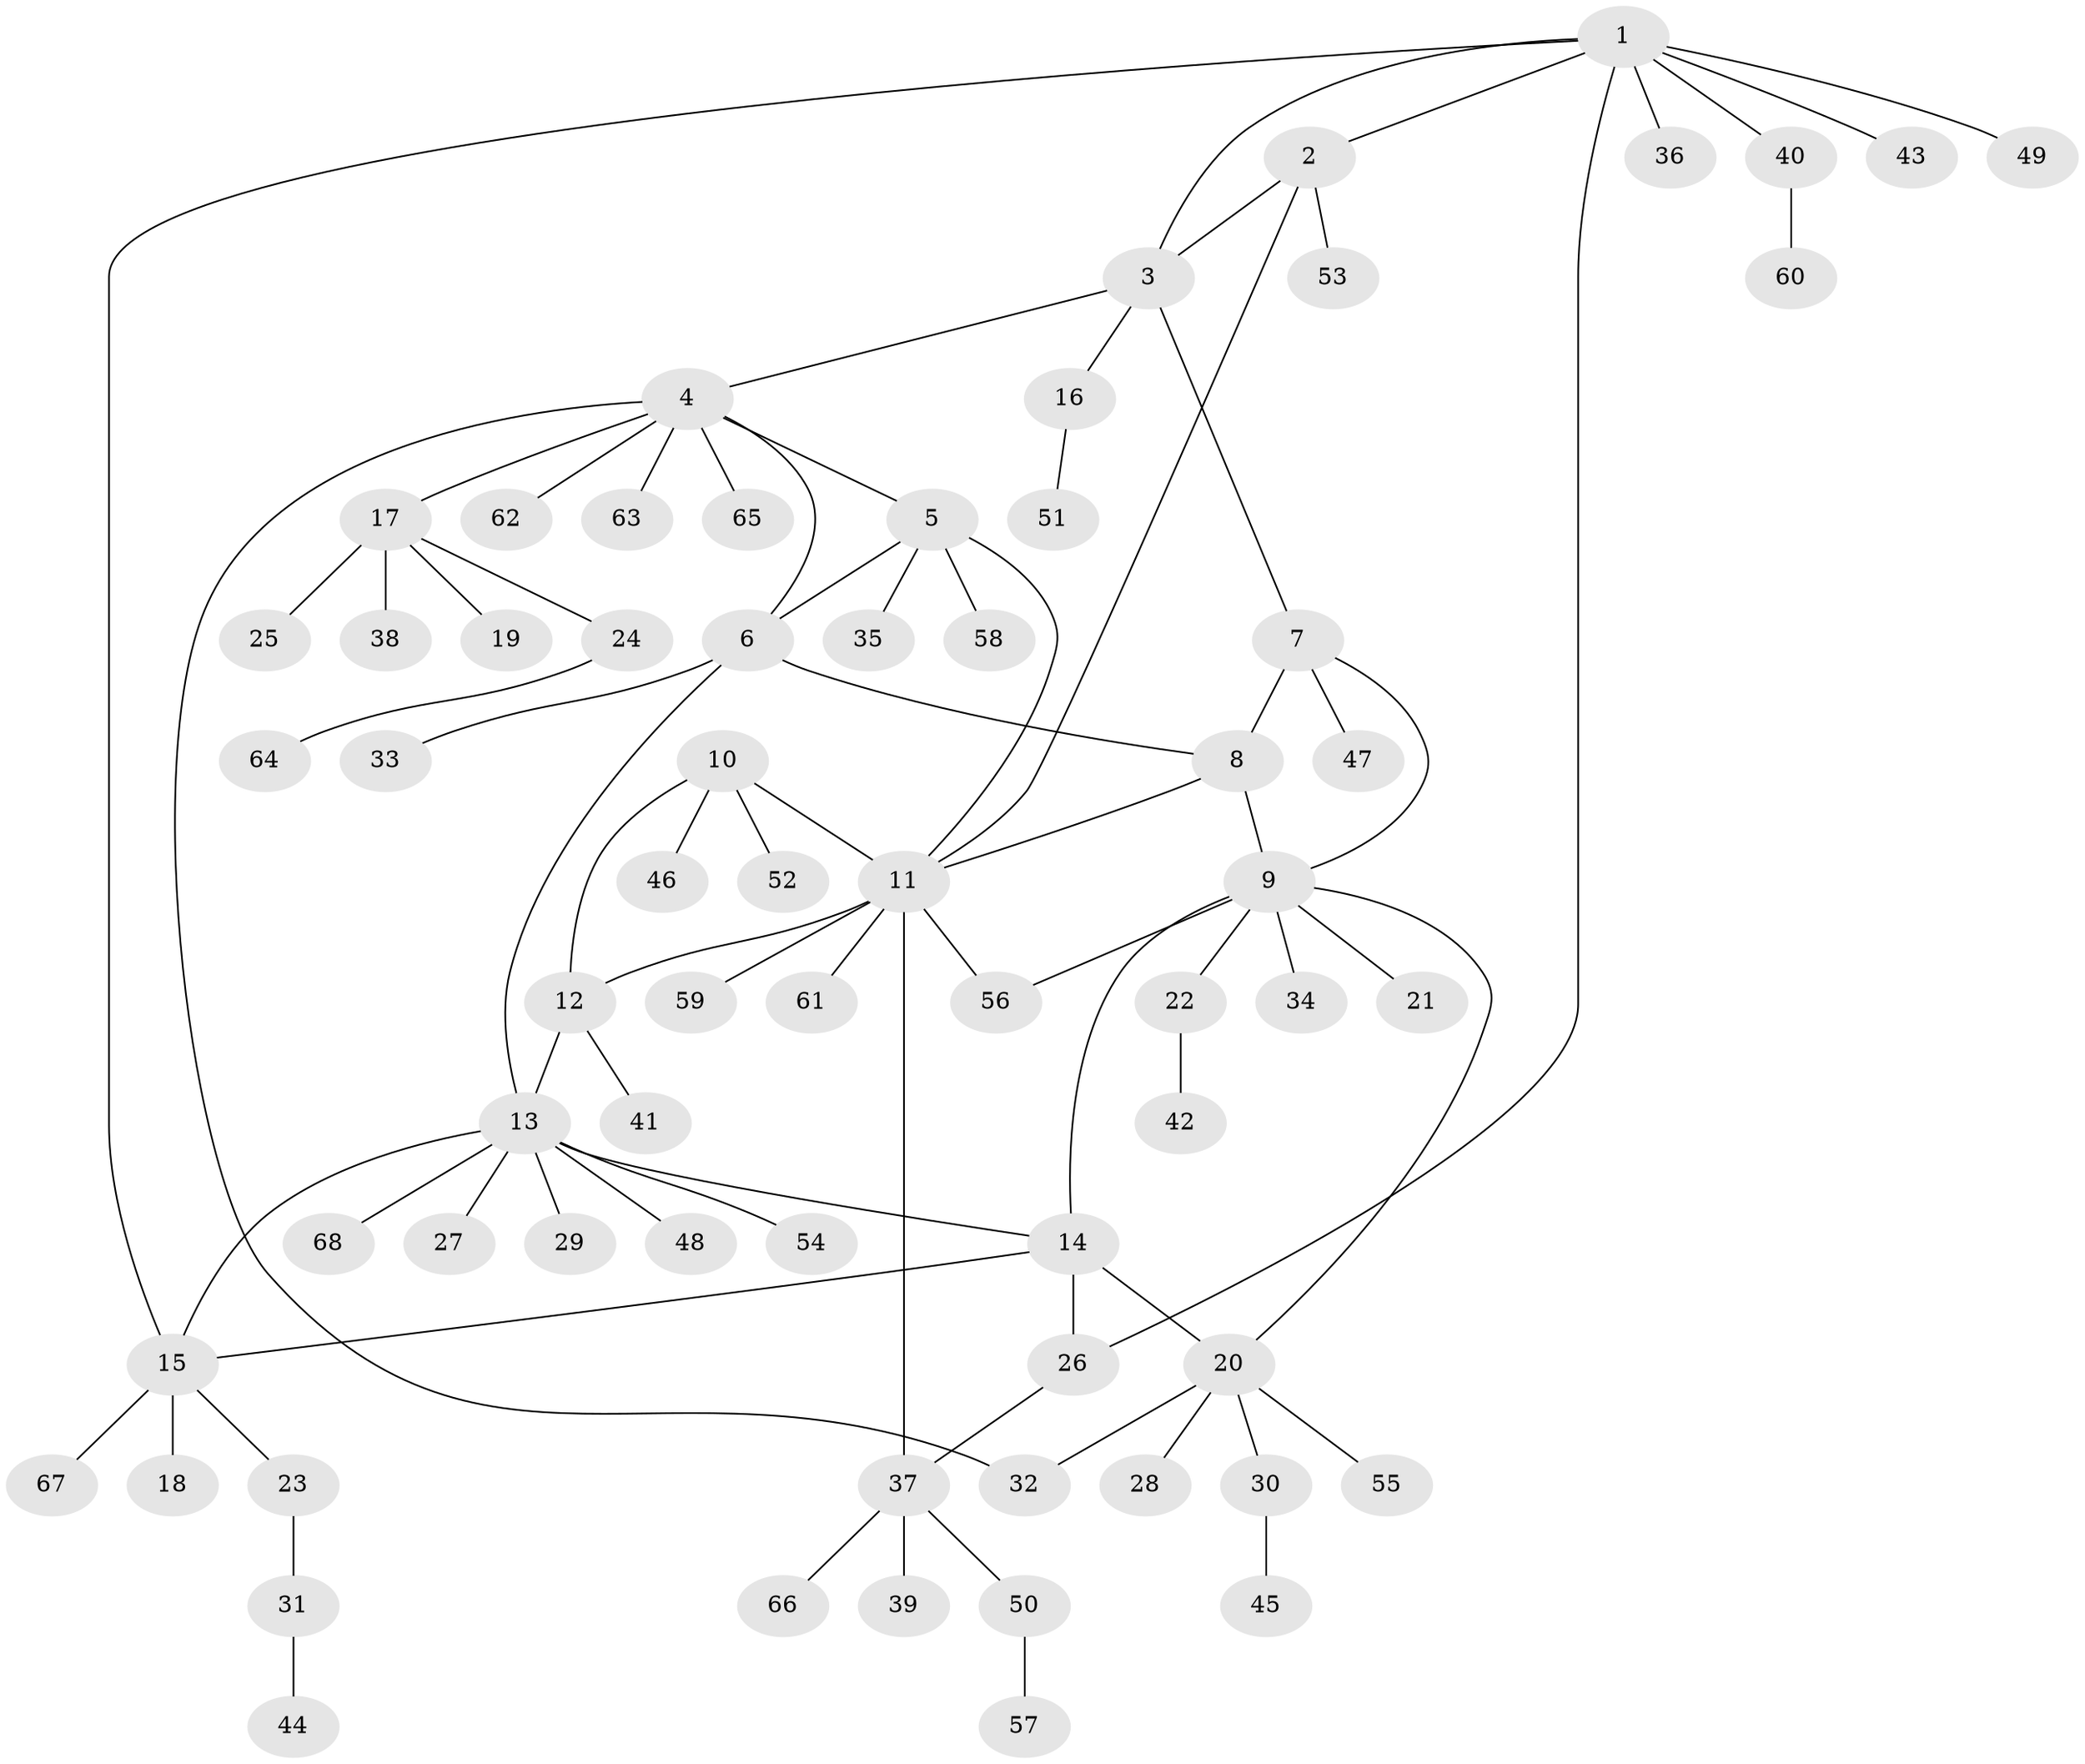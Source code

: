 // Generated by graph-tools (version 1.1) at 2025/15/03/09/25 04:15:46]
// undirected, 68 vertices, 83 edges
graph export_dot {
graph [start="1"]
  node [color=gray90,style=filled];
  1;
  2;
  3;
  4;
  5;
  6;
  7;
  8;
  9;
  10;
  11;
  12;
  13;
  14;
  15;
  16;
  17;
  18;
  19;
  20;
  21;
  22;
  23;
  24;
  25;
  26;
  27;
  28;
  29;
  30;
  31;
  32;
  33;
  34;
  35;
  36;
  37;
  38;
  39;
  40;
  41;
  42;
  43;
  44;
  45;
  46;
  47;
  48;
  49;
  50;
  51;
  52;
  53;
  54;
  55;
  56;
  57;
  58;
  59;
  60;
  61;
  62;
  63;
  64;
  65;
  66;
  67;
  68;
  1 -- 2;
  1 -- 3;
  1 -- 15;
  1 -- 26;
  1 -- 36;
  1 -- 40;
  1 -- 43;
  1 -- 49;
  2 -- 3;
  2 -- 11;
  2 -- 53;
  3 -- 4;
  3 -- 7;
  3 -- 16;
  4 -- 5;
  4 -- 6;
  4 -- 17;
  4 -- 32;
  4 -- 62;
  4 -- 63;
  4 -- 65;
  5 -- 6;
  5 -- 11;
  5 -- 35;
  5 -- 58;
  6 -- 8;
  6 -- 13;
  6 -- 33;
  7 -- 8;
  7 -- 9;
  7 -- 47;
  8 -- 9;
  8 -- 11;
  9 -- 14;
  9 -- 20;
  9 -- 21;
  9 -- 22;
  9 -- 34;
  9 -- 56;
  10 -- 11;
  10 -- 12;
  10 -- 46;
  10 -- 52;
  11 -- 12;
  11 -- 37;
  11 -- 56;
  11 -- 59;
  11 -- 61;
  12 -- 13;
  12 -- 41;
  13 -- 14;
  13 -- 15;
  13 -- 27;
  13 -- 29;
  13 -- 48;
  13 -- 54;
  13 -- 68;
  14 -- 15;
  14 -- 20;
  14 -- 26;
  15 -- 18;
  15 -- 23;
  15 -- 67;
  16 -- 51;
  17 -- 19;
  17 -- 24;
  17 -- 25;
  17 -- 38;
  20 -- 28;
  20 -- 30;
  20 -- 32;
  20 -- 55;
  22 -- 42;
  23 -- 31;
  24 -- 64;
  26 -- 37;
  30 -- 45;
  31 -- 44;
  37 -- 39;
  37 -- 50;
  37 -- 66;
  40 -- 60;
  50 -- 57;
}
